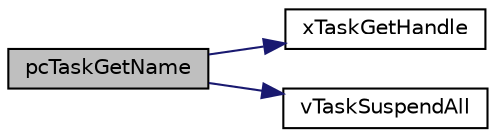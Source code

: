 digraph "pcTaskGetName"
{
  edge [fontname="Helvetica",fontsize="10",labelfontname="Helvetica",labelfontsize="10"];
  node [fontname="Helvetica",fontsize="10",shape=record];
  rankdir="LR";
  Node6 [label="pcTaskGetName",height=0.2,width=0.4,color="black", fillcolor="grey75", style="filled", fontcolor="black"];
  Node6 -> Node7 [color="midnightblue",fontsize="10",style="solid",fontname="Helvetica"];
  Node7 [label="xTaskGetHandle",height=0.2,width=0.4,color="black", fillcolor="white", style="filled",URL="$task_8h.html#a45b3b1cd0227269609499beeeb8c5c26"];
  Node6 -> Node8 [color="midnightblue",fontsize="10",style="solid",fontname="Helvetica"];
  Node8 [label="vTaskSuspendAll",height=0.2,width=0.4,color="black", fillcolor="white", style="filled",URL="$tasks_8c.html#a084d232640bd1d04bcac0b8784417015"];
}

